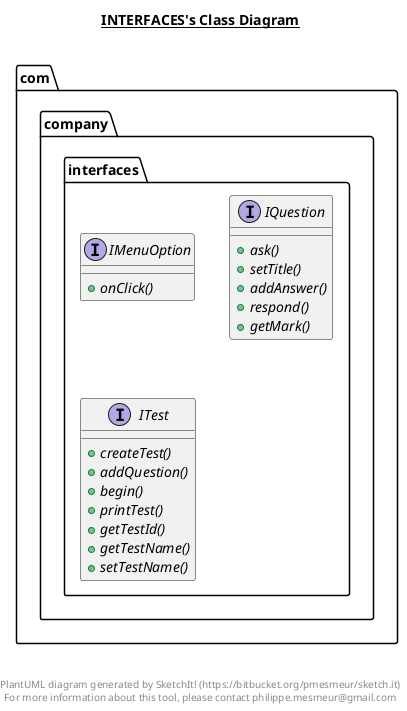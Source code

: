 @startuml

title __INTERFACES's Class Diagram__\n

  package com.company {
    package com.company.interfaces {
      interface IMenuOption {
          {abstract} + onClick()
      }
    }
  }
  

  package com.company {
    package com.company.interfaces {
      interface IQuestion {
          {abstract} + ask()
          {abstract} + setTitle()
          {abstract} + addAnswer()
          {abstract} + respond()
          {abstract} + getMark()
      }
    }
  }
  

  package com.company {
    package com.company.interfaces {
      interface ITest {
          {abstract} + createTest()
          {abstract} + addQuestion()
          {abstract} + begin()
          {abstract} + printTest()
          {abstract} + getTestId()
          {abstract} + getTestName()
          {abstract} + setTestName()
      }
    }
  }
  



right footer


PlantUML diagram generated by SketchIt! (https://bitbucket.org/pmesmeur/sketch.it)
For more information about this tool, please contact philippe.mesmeur@gmail.com
endfooter

@enduml
